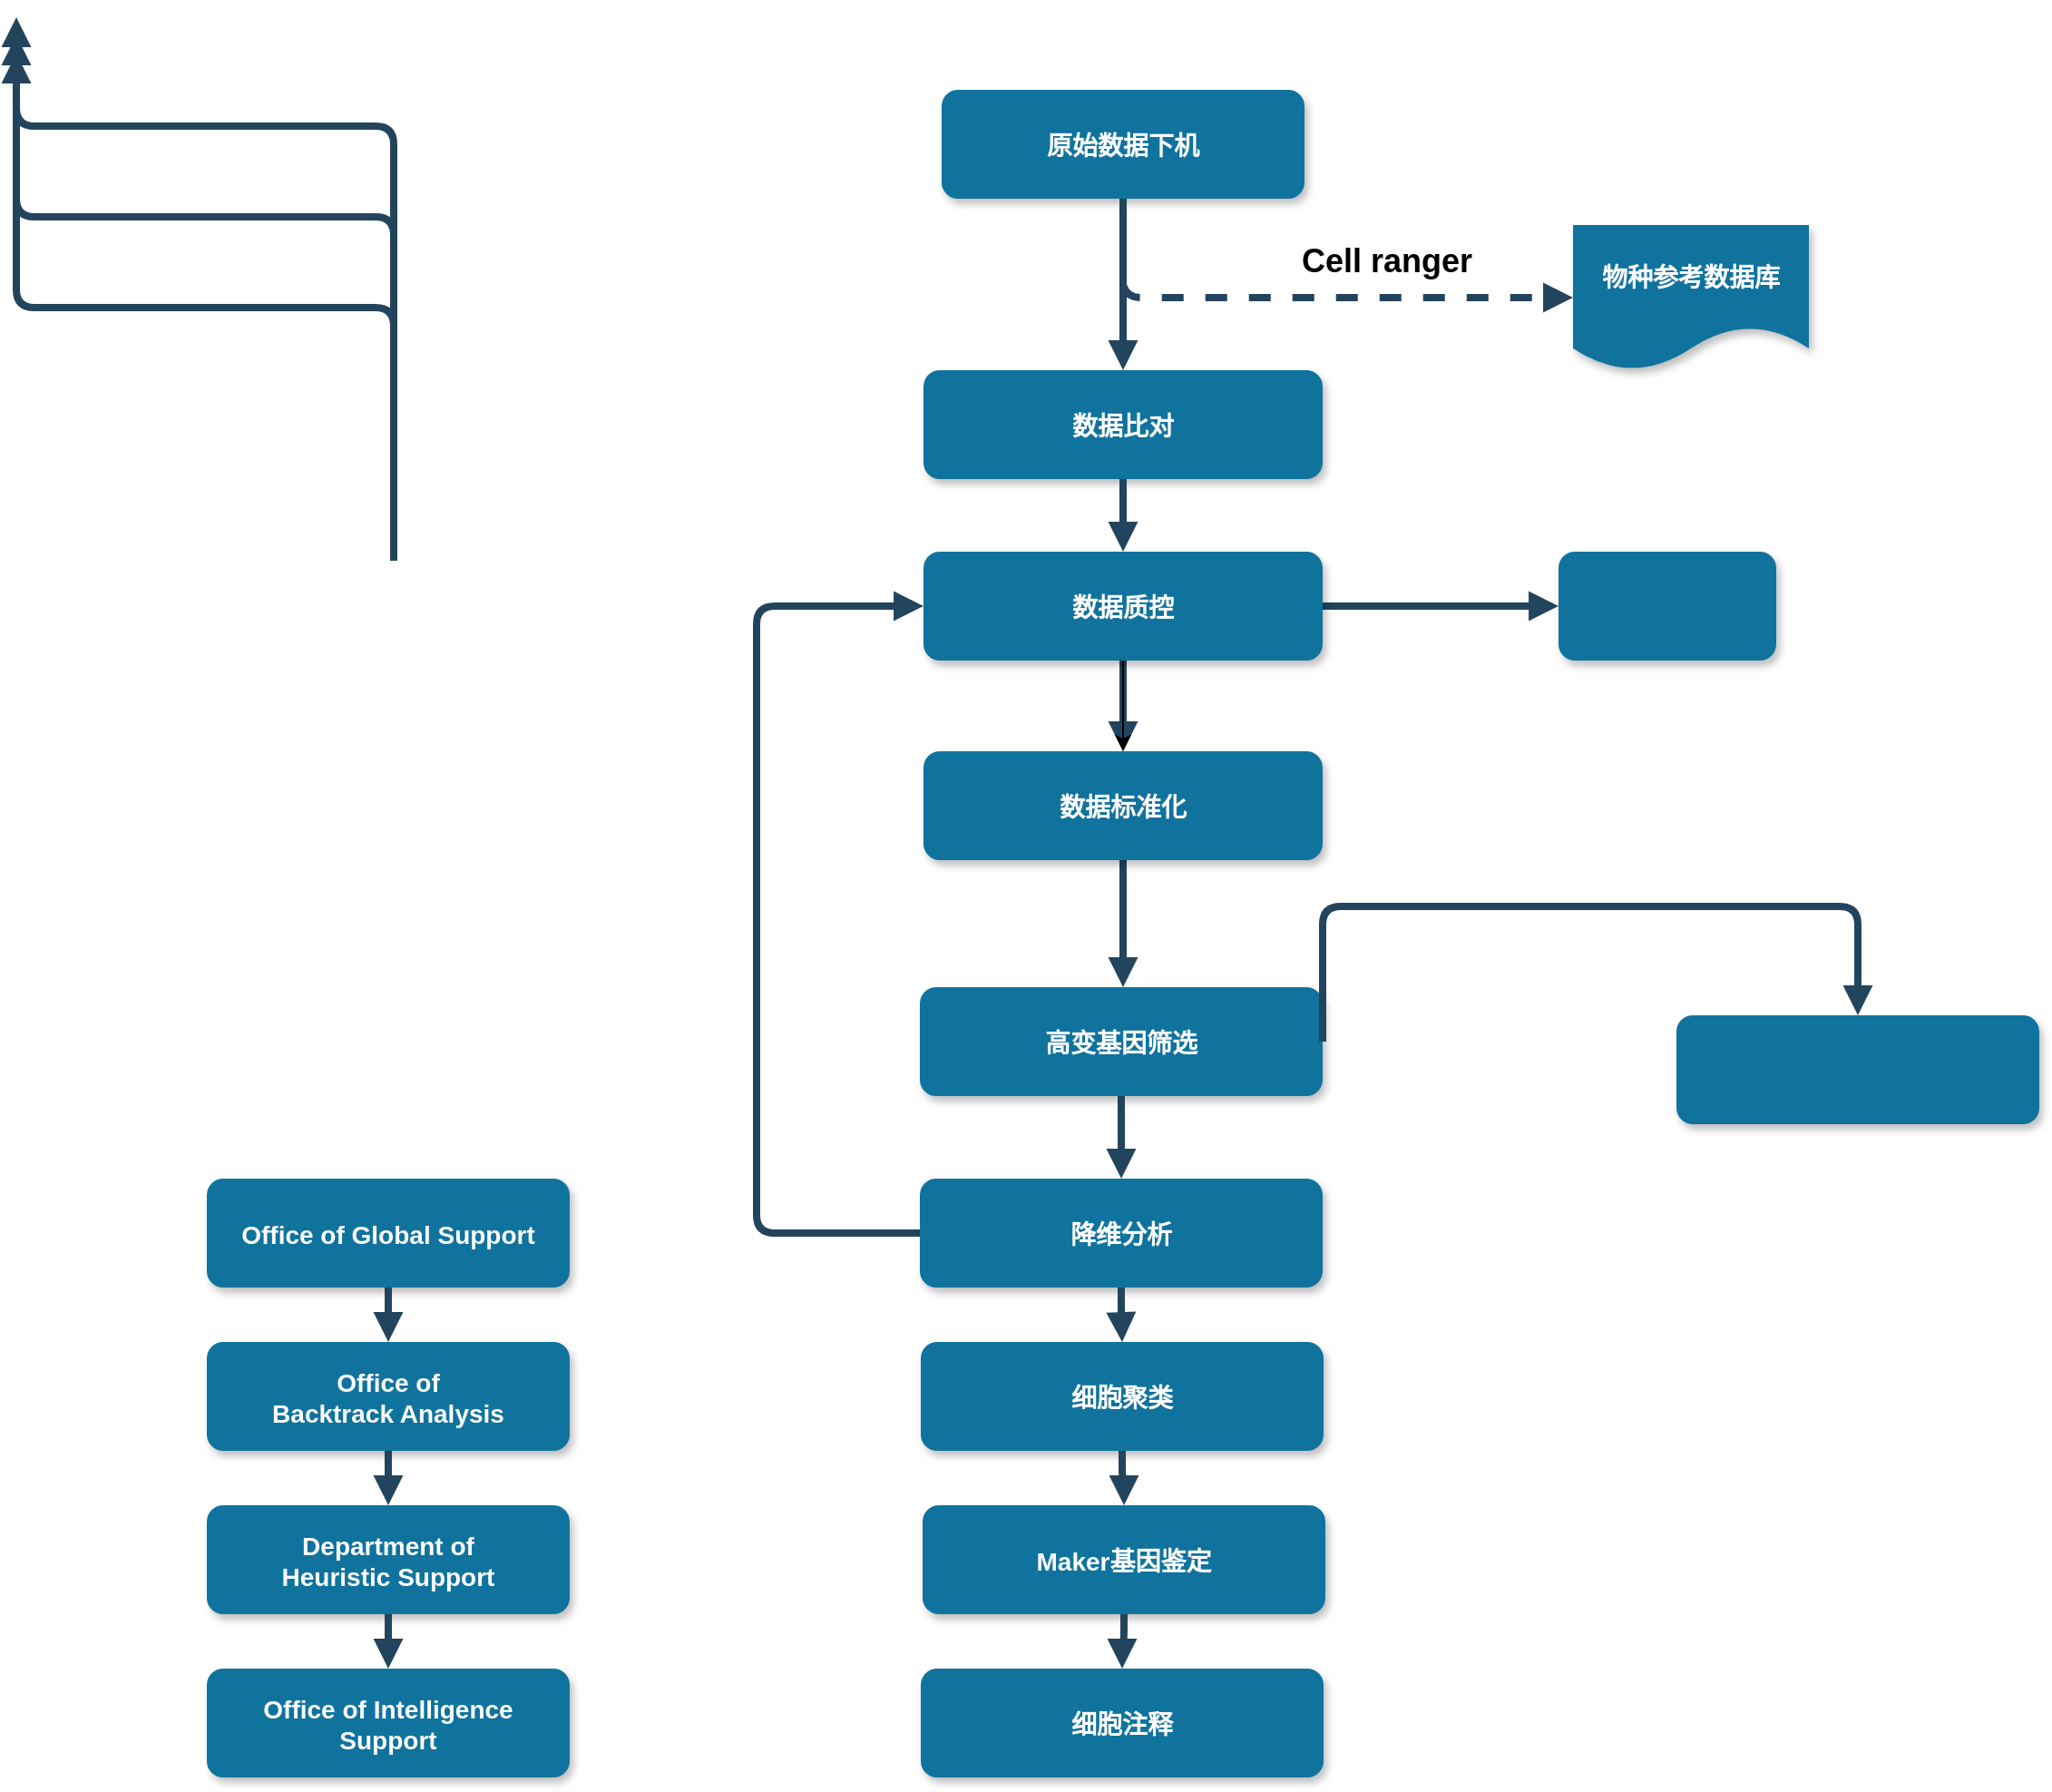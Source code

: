 <mxfile version="13.6.2" type="github">
  <diagram name="Page-1" id="97916047-d0de-89f5-080d-49f4d83e522f">
    <mxGraphModel dx="1483" dy="829" grid="1" gridSize="10" guides="1" tooltips="1" connect="1" arrows="1" fold="1" page="1" pageScale="1.5" pageWidth="1169" pageHeight="827" background="#ffffff" math="0" shadow="0">
      <root>
        <mxCell id="0" />
        <mxCell id="1" parent="0" />
        <mxCell id="2" value="原始数据下机" style="rounded=1;fillColor=#10739E;strokeColor=none;shadow=1;gradientColor=none;fontStyle=1;fontColor=#FFFFFF;fontSize=14;" parent="1" vertex="1">
          <mxGeometry x="672" y="205.5" width="200" height="60" as="geometry" />
        </mxCell>
        <mxCell id="3" value="数据比对" style="rounded=1;fillColor=#10739E;strokeColor=none;shadow=1;gradientColor=none;fontStyle=1;fontColor=#FFFFFF;fontSize=14;verticalAlign=middle;" parent="1" vertex="1">
          <mxGeometry x="662" y="360" width="220" height="60" as="geometry" />
        </mxCell>
        <mxCell id="9" value="Office of Global Support" style="rounded=1;fillColor=#10739E;strokeColor=none;shadow=1;gradientColor=none;fontStyle=1;fontColor=#FFFFFF;fontSize=14;" parent="1" vertex="1">
          <mxGeometry x="267" y="805.5" width="200" height="60" as="geometry" />
        </mxCell>
        <mxCell id="10" value="Office of &#xa;Backtrack Analysis" style="rounded=1;fillColor=#10739E;strokeColor=none;shadow=1;gradientColor=none;fontStyle=1;fontColor=#FFFFFF;fontSize=14;" parent="1" vertex="1">
          <mxGeometry x="267" y="895.5" width="200" height="60" as="geometry" />
        </mxCell>
        <mxCell id="11" value="Department of &#xa;Heuristic Support" style="rounded=1;fillColor=#10739E;strokeColor=none;shadow=1;gradientColor=none;fontStyle=1;fontColor=#FFFFFF;fontSize=14;" parent="1" vertex="1">
          <mxGeometry x="267" y="985.5" width="200" height="60" as="geometry" />
        </mxCell>
        <mxCell id="12" value="Office of Intelligence &#xa;Support" style="rounded=1;fillColor=#10739E;strokeColor=none;shadow=1;gradientColor=none;fontStyle=1;fontColor=#FFFFFF;fontSize=14;" parent="1" vertex="1">
          <mxGeometry x="267" y="1075.5" width="200" height="60" as="geometry" />
        </mxCell>
        <mxCell id="18" value="高变基因筛选" style="rounded=1;fillColor=#10739E;strokeColor=none;shadow=1;gradientColor=none;fontStyle=1;fontColor=#FFFFFF;fontSize=14;" parent="1" vertex="1">
          <mxGeometry x="660" y="700" width="222" height="60" as="geometry" />
        </mxCell>
        <mxCell id="19" value="降维分析" style="rounded=1;fillColor=#10739E;strokeColor=none;shadow=1;gradientColor=none;fontStyle=1;fontColor=#FFFFFF;fontSize=14;" parent="1" vertex="1">
          <mxGeometry x="660" y="805.5" width="222" height="60" as="geometry" />
        </mxCell>
        <mxCell id="20" value="细胞聚类" style="rounded=1;fillColor=#10739E;strokeColor=none;shadow=1;gradientColor=none;fontStyle=1;fontColor=#FFFFFF;fontSize=14;" parent="1" vertex="1">
          <mxGeometry x="660.5" y="895.5" width="222" height="60" as="geometry" />
        </mxCell>
        <mxCell id="21" value="Maker基因鉴定" style="rounded=1;fillColor=#10739E;strokeColor=none;shadow=1;gradientColor=none;fontStyle=1;fontColor=#FFFFFF;fontSize=14;" parent="1" vertex="1">
          <mxGeometry x="661.5" y="985.5" width="222" height="60" as="geometry" />
        </mxCell>
        <mxCell id="22" value="细胞注释" style="rounded=1;fillColor=#10739E;strokeColor=none;shadow=1;gradientColor=none;fontStyle=1;fontColor=#FFFFFF;fontSize=14;" parent="1" vertex="1">
          <mxGeometry x="660.5" y="1075.5" width="222" height="60" as="geometry" />
        </mxCell>
        <mxCell id="23" value="" style="rounded=1;fillColor=#10739E;strokeColor=none;shadow=1;gradientColor=none;fontStyle=1;fontColor=#FFFFFF;fontSize=14;" parent="1" vertex="1">
          <mxGeometry x="1077" y="715.5" width="200" height="60" as="geometry" />
        </mxCell>
        <mxCell id="29" value="" style="edgeStyle=elbowEdgeStyle;elbow=vertical;strokeWidth=4;endArrow=block;endFill=1;fontStyle=1;strokeColor=#23445D;" parent="1" source="2" target="3" edge="1">
          <mxGeometry x="22" y="165.5" width="100" height="100" as="geometry">
            <mxPoint x="22" y="265.5" as="sourcePoint" />
            <mxPoint x="122" y="165.5" as="targetPoint" />
          </mxGeometry>
        </mxCell>
        <mxCell id="30" value="" style="edgeStyle=elbowEdgeStyle;elbow=vertical;strokeWidth=4;endArrow=block;endFill=1;fontStyle=1;strokeColor=#23445D;entryX=0.5;entryY=0;entryDx=0;entryDy=0;exitX=0.5;exitY=1;exitDx=0;exitDy=0;" parent="1" source="O0lkl8zHiSeVPPPmKp58-67" target="O0lkl8zHiSeVPPPmKp58-66" edge="1">
          <mxGeometry x="22" y="165.5" width="100" height="100" as="geometry">
            <mxPoint x="22" y="265.5" as="sourcePoint" />
            <mxPoint x="770" y="460" as="targetPoint" />
            <Array as="points">
              <mxPoint x="767" y="495" />
            </Array>
          </mxGeometry>
        </mxCell>
        <mxCell id="33" value="" style="edgeStyle=elbowEdgeStyle;elbow=vertical;strokeWidth=4;endArrow=block;endFill=1;fontStyle=1;dashed=1;strokeColor=#23445D;entryX=0;entryY=0.5;entryDx=0;entryDy=0;" parent="1" source="2" target="O0lkl8zHiSeVPPPmKp58-56" edge="1">
          <mxGeometry x="22" y="165.5" width="100" height="100" as="geometry">
            <mxPoint x="22" y="265.5" as="sourcePoint" />
            <mxPoint x="1080" y="260" as="targetPoint" />
            <Array as="points">
              <mxPoint x="880" y="320" />
            </Array>
          </mxGeometry>
        </mxCell>
        <mxCell id="34" value="" style="edgeStyle=elbowEdgeStyle;elbow=vertical;strokeWidth=4;endArrow=block;endFill=1;fontStyle=1;strokeColor=#23445D;entryX=0;entryY=0.5;entryDx=0;entryDy=0;exitX=0;exitY=0.5;exitDx=0;exitDy=0;" parent="1" source="19" target="O0lkl8zHiSeVPPPmKp58-67" edge="1">
          <mxGeometry x="7" y="265.5" width="100" height="100" as="geometry">
            <mxPoint x="680" y="840" as="sourcePoint" />
            <mxPoint x="650" y="480" as="targetPoint" />
            <Array as="points">
              <mxPoint x="570" y="670" />
            </Array>
          </mxGeometry>
        </mxCell>
        <mxCell id="37" value="" style="edgeStyle=elbowEdgeStyle;elbow=vertical;strokeWidth=4;endArrow=block;endFill=1;fontStyle=1;strokeColor=#23445D;exitX=1;exitY=0.5;exitDx=0;exitDy=0;" parent="1" source="18" target="23" edge="1">
          <mxGeometry x="7" y="265.5" width="100" height="100" as="geometry">
            <mxPoint x="755" y="620" as="sourcePoint" />
            <mxPoint x="107" y="265.5" as="targetPoint" />
            <Array as="points">
              <mxPoint x="957" y="655.5" />
            </Array>
          </mxGeometry>
        </mxCell>
        <mxCell id="39" value="" style="edgeStyle=elbowEdgeStyle;elbow=vertical;strokeWidth=4;endArrow=block;endFill=1;fontStyle=1;strokeColor=#23445D;" parent="1" source="9" target="10" edge="1">
          <mxGeometry x="47" y="275.5" width="100" height="100" as="geometry">
            <mxPoint x="47" y="375.5" as="sourcePoint" />
            <mxPoint x="147" y="275.5" as="targetPoint" />
          </mxGeometry>
        </mxCell>
        <mxCell id="40" value="" style="edgeStyle=elbowEdgeStyle;elbow=vertical;strokeWidth=4;endArrow=block;endFill=1;fontStyle=1;strokeColor=#23445D;" parent="1" source="10" target="11" edge="1">
          <mxGeometry x="47" y="285.5" width="100" height="100" as="geometry">
            <mxPoint x="47" y="385.5" as="sourcePoint" />
            <mxPoint x="147" y="285.5" as="targetPoint" />
          </mxGeometry>
        </mxCell>
        <mxCell id="41" value="" style="edgeStyle=elbowEdgeStyle;elbow=vertical;strokeWidth=4;endArrow=block;endFill=1;fontStyle=1;strokeColor=#23445D;" parent="1" source="11" target="12" edge="1">
          <mxGeometry x="47" y="295.5" width="100" height="100" as="geometry">
            <mxPoint x="47" y="395.5" as="sourcePoint" />
            <mxPoint x="147" y="295.5" as="targetPoint" />
          </mxGeometry>
        </mxCell>
        <mxCell id="42" value="" style="edgeStyle=elbowEdgeStyle;elbow=vertical;strokeWidth=4;endArrow=block;endFill=1;fontStyle=1;strokeColor=#23445D;" parent="1" target="14" edge="1">
          <mxGeometry x="62" y="165.5" width="100" height="100" as="geometry">
            <mxPoint x="370" y="285" as="sourcePoint" />
            <mxPoint x="162" y="165.5" as="targetPoint" />
          </mxGeometry>
        </mxCell>
        <mxCell id="43" value="" style="edgeStyle=elbowEdgeStyle;elbow=vertical;strokeWidth=4;endArrow=block;endFill=1;fontStyle=1;strokeColor=#23445D;" parent="1" target="15" edge="1">
          <mxGeometry x="62" y="175.5" width="100" height="100" as="geometry">
            <mxPoint x="370" y="375" as="sourcePoint" />
            <mxPoint x="162" y="175.5" as="targetPoint" />
          </mxGeometry>
        </mxCell>
        <mxCell id="44" value="" style="edgeStyle=elbowEdgeStyle;elbow=vertical;strokeWidth=4;endArrow=block;endFill=1;fontStyle=1;strokeColor=#23445D;" parent="1" target="16" edge="1">
          <mxGeometry x="62" y="185.5" width="100" height="100" as="geometry">
            <mxPoint x="370" y="465" as="sourcePoint" />
            <mxPoint x="162" y="185.5" as="targetPoint" />
          </mxGeometry>
        </mxCell>
        <mxCell id="46" value="" style="edgeStyle=elbowEdgeStyle;elbow=vertical;strokeWidth=4;endArrow=block;endFill=1;fontStyle=1;strokeColor=#23445D;" parent="1" source="18" target="19" edge="1">
          <mxGeometry x="57" y="265.5" width="100" height="100" as="geometry">
            <mxPoint x="57" y="365.5" as="sourcePoint" />
            <mxPoint x="157" y="265.5" as="targetPoint" />
          </mxGeometry>
        </mxCell>
        <mxCell id="47" value="" style="edgeStyle=elbowEdgeStyle;elbow=vertical;strokeWidth=4;endArrow=block;endFill=1;fontStyle=1;strokeColor=#23445D;" parent="1" source="19" target="20" edge="1">
          <mxGeometry x="-88" y="275.5" width="100" height="100" as="geometry">
            <mxPoint x="-88" y="375.5" as="sourcePoint" />
            <mxPoint x="12" y="275.5" as="targetPoint" />
          </mxGeometry>
        </mxCell>
        <mxCell id="48" value="" style="edgeStyle=elbowEdgeStyle;elbow=vertical;strokeWidth=4;endArrow=block;endFill=1;fontStyle=1;strokeColor=#23445D;" parent="1" source="20" target="21" edge="1">
          <mxGeometry x="-88" y="285.5" width="100" height="100" as="geometry">
            <mxPoint x="-88" y="385.5" as="sourcePoint" />
            <mxPoint x="12" y="285.5" as="targetPoint" />
          </mxGeometry>
        </mxCell>
        <mxCell id="49" value="" style="edgeStyle=elbowEdgeStyle;elbow=vertical;strokeWidth=4;endArrow=block;endFill=1;fontStyle=1;strokeColor=#23445D;" parent="1" source="21" target="22" edge="1">
          <mxGeometry x="-88" y="295.5" width="100" height="100" as="geometry">
            <mxPoint x="-88" y="395.5" as="sourcePoint" />
            <mxPoint x="12" y="295.5" as="targetPoint" />
          </mxGeometry>
        </mxCell>
        <mxCell id="55" value="" style="edgeStyle=elbowEdgeStyle;elbow=vertical;strokeWidth=4;endArrow=block;endFill=1;fontStyle=1;strokeColor=#23445D;exitX=0.5;exitY=1;exitDx=0;exitDy=0;" parent="1" source="O0lkl8zHiSeVPPPmKp58-66" target="18" edge="1">
          <mxGeometry x="7" y="265.5" width="100" height="100" as="geometry">
            <mxPoint x="755" y="620" as="sourcePoint" />
            <mxPoint x="107" y="265.5" as="targetPoint" />
            <Array as="points">
              <mxPoint x="785" y="746" />
              <mxPoint x="927" y="655.5" />
            </Array>
          </mxGeometry>
        </mxCell>
        <mxCell id="O0lkl8zHiSeVPPPmKp58-56" value="物种参考数据库" style="shape=document;boundedLbl=1;fillColor=#10739E;fontSize=14;fontColor=#FFFFFF;shadow=1;sketch=0;strokeColor=none;fontStyle=1" vertex="1" parent="1">
          <mxGeometry x="1020" y="280" width="130" height="80" as="geometry" />
        </mxCell>
        <mxCell id="O0lkl8zHiSeVPPPmKp58-58" value="Text" style="text;html=1;resizable=0;autosize=1;align=center;verticalAlign=middle;points=[];fillColor=none;strokeColor=none;rounded=0;shadow=1;sketch=0;fontSize=14;fontColor=#FFFFFF;" vertex="1" parent="1">
          <mxGeometry x="860" y="550" width="40" height="20" as="geometry" />
        </mxCell>
        <mxCell id="O0lkl8zHiSeVPPPmKp58-59" value="&lt;b style=&quot;font-size: 18px&quot;&gt;&lt;font color=&quot;#000000&quot; style=&quot;font-size: 18px&quot;&gt;Cell ranger&lt;/font&gt;&lt;/b&gt;" style="text;html=1;resizable=0;autosize=1;align=center;verticalAlign=middle;points=[];fillColor=none;strokeColor=none;rounded=0;shadow=1;sketch=0;fontSize=18;fontColor=#FFFFFF;" vertex="1" parent="1">
          <mxGeometry x="862" y="285" width="110" height="30" as="geometry" />
        </mxCell>
        <mxCell id="O0lkl8zHiSeVPPPmKp58-66" value="数据标准化" style="rounded=1;fillColor=#10739E;strokeColor=none;shadow=1;gradientColor=none;fontStyle=1;fontColor=#FFFFFF;fontSize=14;verticalAlign=middle;" vertex="1" parent="1">
          <mxGeometry x="662" y="570" width="220" height="60" as="geometry" />
        </mxCell>
        <mxCell id="O0lkl8zHiSeVPPPmKp58-72" value="" style="edgeStyle=orthogonalEdgeStyle;rounded=0;orthogonalLoop=1;jettySize=auto;html=1;fontSize=18;fontColor=#FFFFFF;" edge="1" parent="1" source="O0lkl8zHiSeVPPPmKp58-67" target="O0lkl8zHiSeVPPPmKp58-66">
          <mxGeometry relative="1" as="geometry" />
        </mxCell>
        <mxCell id="O0lkl8zHiSeVPPPmKp58-74" value="" style="edgeStyle=orthogonalEdgeStyle;rounded=1;orthogonalLoop=1;jettySize=auto;html=1;fontSize=11;fontColor=#000000;fontStyle=1;strokeColor=#23445D;strokeWidth=4;endFill=1;endArrow=block;" edge="1" parent="1" source="O0lkl8zHiSeVPPPmKp58-67" target="O0lkl8zHiSeVPPPmKp58-73">
          <mxGeometry relative="1" as="geometry" />
        </mxCell>
        <mxCell id="O0lkl8zHiSeVPPPmKp58-67" value="数据质控" style="rounded=1;fillColor=#10739E;strokeColor=none;shadow=1;gradientColor=none;fontStyle=1;fontColor=#FFFFFF;fontSize=14;verticalAlign=middle;" vertex="1" parent="1">
          <mxGeometry x="662" y="460" width="220" height="60" as="geometry" />
        </mxCell>
        <mxCell id="O0lkl8zHiSeVPPPmKp58-68" value="" style="edgeStyle=elbowEdgeStyle;elbow=vertical;strokeWidth=4;endArrow=block;endFill=1;fontStyle=1;strokeColor=#23445D;entryX=0.5;entryY=0;entryDx=0;entryDy=0;exitX=0.5;exitY=1;exitDx=0;exitDy=0;" edge="1" parent="1" source="3" target="O0lkl8zHiSeVPPPmKp58-67">
          <mxGeometry x="60" y="70.5" width="100" height="100" as="geometry">
            <mxPoint x="800" y="420" as="sourcePoint" />
            <mxPoint x="810" y="475" as="targetPoint" />
            <Array as="points" />
          </mxGeometry>
        </mxCell>
        <mxCell id="O0lkl8zHiSeVPPPmKp58-73" value="" style="shape=process;whiteSpace=wrap;html=1;backgroundOutline=1;rounded=1;shadow=1;fontSize=14;fontColor=#FFFFFF;fontStyle=1;strokeColor=none;fillColor=#10739E;" vertex="1" parent="1">
          <mxGeometry x="1012" y="460" width="120" height="60" as="geometry" />
        </mxCell>
      </root>
    </mxGraphModel>
  </diagram>
</mxfile>
